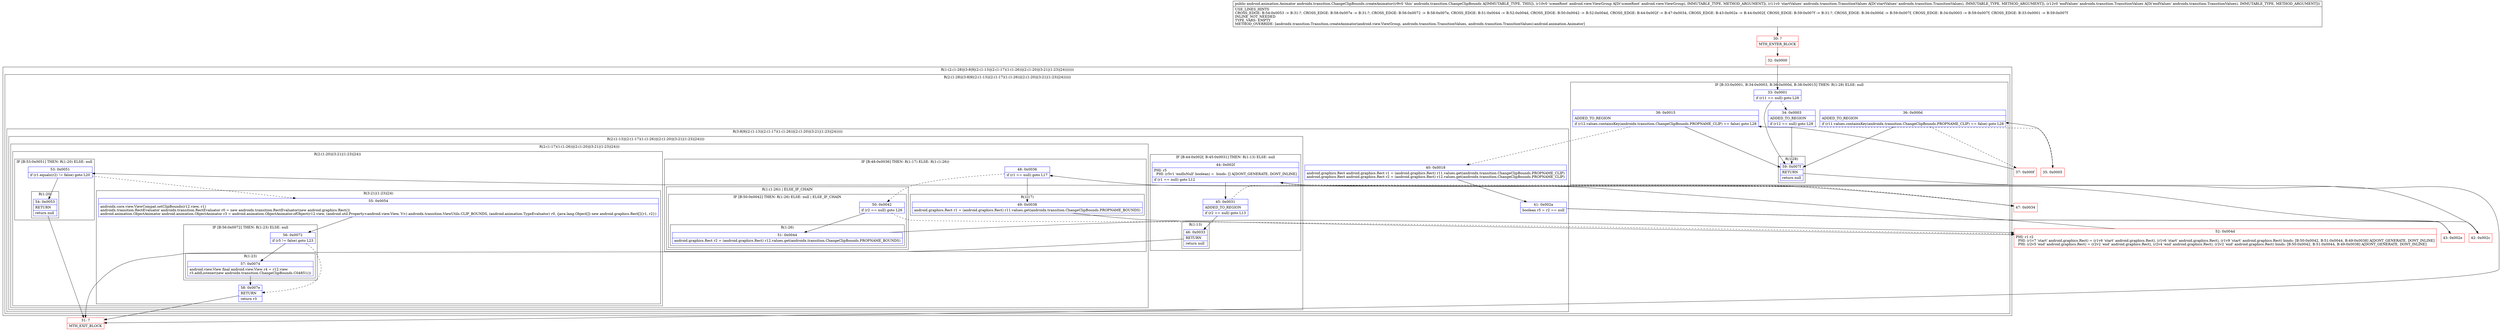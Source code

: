 digraph "CFG forandroidx.transition.ChangeClipBounds.createAnimator(Landroid\/view\/ViewGroup;Landroidx\/transition\/TransitionValues;Landroidx\/transition\/TransitionValues;)Landroid\/animation\/Animator;" {
subgraph cluster_Region_1826359635 {
label = "R(1:(2:(1:28)|(3:8|9|(2:(1:13)|(2:(1:17)(1:(1:26))|(2:(1:20)|(3:21|(1:23)|24)))))))";
node [shape=record,color=blue];
subgraph cluster_Region_1039573604 {
label = "R(2:(1:28)|(3:8|9|(2:(1:13)|(2:(1:17)(1:(1:26))|(2:(1:20)|(3:21|(1:23)|24))))))";
node [shape=record,color=blue];
subgraph cluster_IfRegion_1262778021 {
label = "IF [B:33:0x0001, B:34:0x0003, B:36:0x000d, B:38:0x0015] THEN: R(1:28) ELSE: null";
node [shape=record,color=blue];
Node_33 [shape=record,label="{33\:\ 0x0001|if (r11 == null) goto L28\l}"];
Node_34 [shape=record,label="{34\:\ 0x0003|ADDED_TO_REGION\l|if (r12 == null) goto L28\l}"];
Node_36 [shape=record,label="{36\:\ 0x000d|ADDED_TO_REGION\l|if (r11.values.containsKey(androidx.transition.ChangeClipBounds.PROPNAME_CLIP) == false) goto L28\l}"];
Node_38 [shape=record,label="{38\:\ 0x0015|ADDED_TO_REGION\l|if (r12.values.containsKey(androidx.transition.ChangeClipBounds.PROPNAME_CLIP) == false) goto L28\l}"];
subgraph cluster_Region_429363343 {
label = "R(1:28)";
node [shape=record,color=blue];
Node_59 [shape=record,label="{59\:\ 0x007f|RETURN\l|return null\l}"];
}
}
subgraph cluster_Region_1587208325 {
label = "R(3:8|9|(2:(1:13)|(2:(1:17)(1:(1:26))|(2:(1:20)|(3:21|(1:23)|24)))))";
node [shape=record,color=blue];
Node_40 [shape=record,label="{40\:\ 0x0018|android.graphics.Rect android.graphics.Rect r1 = (android.graphics.Rect) r11.values.get(androidx.transition.ChangeClipBounds.PROPNAME_CLIP)\landroid.graphics.Rect android.graphics.Rect r2 = (android.graphics.Rect) r12.values.get(androidx.transition.ChangeClipBounds.PROPNAME_CLIP)\l}"];
Node_41 [shape=record,label="{41\:\ 0x002a|boolean r5 = r2 == null\l}"];
subgraph cluster_Region_361596031 {
label = "R(2:(1:13)|(2:(1:17)(1:(1:26))|(2:(1:20)|(3:21|(1:23)|24))))";
node [shape=record,color=blue];
subgraph cluster_IfRegion_1161496952 {
label = "IF [B:44:0x002f, B:45:0x0031] THEN: R(1:13) ELSE: null";
node [shape=record,color=blue];
Node_44 [shape=record,label="{44\:\ 0x002f|PHI: r5 \l  PHI: (r5v1 'endIsNull' boolean) =  binds: [] A[DONT_GENERATE, DONT_INLINE]\l|if (r1 == null) goto L12\l}"];
Node_45 [shape=record,label="{45\:\ 0x0031|ADDED_TO_REGION\l|if (r2 == null) goto L13\l}"];
subgraph cluster_Region_492888360 {
label = "R(1:13)";
node [shape=record,color=blue];
Node_46 [shape=record,label="{46\:\ 0x0033|RETURN\l|return null\l}"];
}
}
subgraph cluster_Region_1970883967 {
label = "R(2:(1:17)(1:(1:26))|(2:(1:20)|(3:21|(1:23)|24)))";
node [shape=record,color=blue];
subgraph cluster_IfRegion_2003412750 {
label = "IF [B:48:0x0036] THEN: R(1:17) ELSE: R(1:(1:26))";
node [shape=record,color=blue];
Node_48 [shape=record,label="{48\:\ 0x0036|if (r1 == null) goto L17\l}"];
subgraph cluster_Region_690147137 {
label = "R(1:17)";
node [shape=record,color=blue];
Node_49 [shape=record,label="{49\:\ 0x0038|android.graphics.Rect r1 = (android.graphics.Rect) r11.values.get(androidx.transition.ChangeClipBounds.PROPNAME_BOUNDS)\l}"];
}
subgraph cluster_Region_1347397815 {
label = "R(1:(1:26)) | ELSE_IF_CHAIN\l";
node [shape=record,color=blue];
subgraph cluster_IfRegion_1713328946 {
label = "IF [B:50:0x0042] THEN: R(1:26) ELSE: null | ELSE_IF_CHAIN\l";
node [shape=record,color=blue];
Node_50 [shape=record,label="{50\:\ 0x0042|if (r2 == null) goto L26\l}"];
subgraph cluster_Region_1551158885 {
label = "R(1:26)";
node [shape=record,color=blue];
Node_51 [shape=record,label="{51\:\ 0x0044|android.graphics.Rect r2 = (android.graphics.Rect) r12.values.get(androidx.transition.ChangeClipBounds.PROPNAME_BOUNDS)\l}"];
}
}
}
}
subgraph cluster_Region_697852093 {
label = "R(2:(1:20)|(3:21|(1:23)|24))";
node [shape=record,color=blue];
subgraph cluster_IfRegion_2130640814 {
label = "IF [B:53:0x0051] THEN: R(1:20) ELSE: null";
node [shape=record,color=blue];
Node_53 [shape=record,label="{53\:\ 0x0051|if (r1.equals(r2) != false) goto L20\l}"];
subgraph cluster_Region_871087367 {
label = "R(1:20)";
node [shape=record,color=blue];
Node_54 [shape=record,label="{54\:\ 0x0053|RETURN\l|return null\l}"];
}
}
subgraph cluster_Region_1092186103 {
label = "R(3:21|(1:23)|24)";
node [shape=record,color=blue];
Node_55 [shape=record,label="{55\:\ 0x0054|androidx.core.view.ViewCompat.setClipBounds(r12.view, r1)\landroidx.transition.RectEvaluator androidx.transition.RectEvaluator r0 = new androidx.transition.RectEvaluator(new android.graphics.Rect())\landroid.animation.ObjectAnimator android.animation.ObjectAnimator r3 = android.animation.ObjectAnimator.ofObject(r12.view, (android.util.Property\<android.view.View, V\>) androidx.transition.ViewUtils.CLIP_BOUNDS, (android.animation.TypeEvaluator) r0, (java.lang.Object[]) new android.graphics.Rect[]\{r1, r2\})\l}"];
subgraph cluster_IfRegion_1872085968 {
label = "IF [B:56:0x0072] THEN: R(1:23) ELSE: null";
node [shape=record,color=blue];
Node_56 [shape=record,label="{56\:\ 0x0072|if (r5 != false) goto L23\l}"];
subgraph cluster_Region_1710849794 {
label = "R(1:23)";
node [shape=record,color=blue];
Node_57 [shape=record,label="{57\:\ 0x0074|android.view.View final android.view.View r4 = r12.view\lr3.addListener(new androidx.transition.ChangeClipBounds.C04851())\l}"];
}
}
Node_58 [shape=record,label="{58\:\ 0x007e|RETURN\l|return r3\l}"];
}
}
}
}
}
}
}
Node_30 [shape=record,color=red,label="{30\:\ ?|MTH_ENTER_BLOCK\l}"];
Node_32 [shape=record,color=red,label="{32\:\ 0x0000}"];
Node_35 [shape=record,color=red,label="{35\:\ 0x0005}"];
Node_37 [shape=record,color=red,label="{37\:\ 0x000f}"];
Node_42 [shape=record,color=red,label="{42\:\ 0x002c}"];
Node_31 [shape=record,color=red,label="{31\:\ ?|MTH_EXIT_BLOCK\l}"];
Node_47 [shape=record,color=red,label="{47\:\ 0x0034}"];
Node_52 [shape=record,color=red,label="{52\:\ 0x004d|PHI: r1 r2 \l  PHI: (r1v7 'start' android.graphics.Rect) = (r1v6 'start' android.graphics.Rect), (r1v6 'start' android.graphics.Rect), (r1v9 'start' android.graphics.Rect) binds: [B:50:0x0042, B:51:0x0044, B:49:0x0038] A[DONT_GENERATE, DONT_INLINE]\l  PHI: (r2v5 'end' android.graphics.Rect) = (r2v2 'end' android.graphics.Rect), (r2v4 'end' android.graphics.Rect), (r2v2 'end' android.graphics.Rect) binds: [B:50:0x0042, B:51:0x0044, B:49:0x0038] A[DONT_GENERATE, DONT_INLINE]\l}"];
Node_43 [shape=record,color=red,label="{43\:\ 0x002e}"];
MethodNode[shape=record,label="{public android.animation.Animator androidx.transition.ChangeClipBounds.createAnimator((r9v0 'this' androidx.transition.ChangeClipBounds A[IMMUTABLE_TYPE, THIS]), (r10v0 'sceneRoot' android.view.ViewGroup A[D('sceneRoot' android.view.ViewGroup), IMMUTABLE_TYPE, METHOD_ARGUMENT]), (r11v0 'startValues' androidx.transition.TransitionValues A[D('startValues' androidx.transition.TransitionValues), IMMUTABLE_TYPE, METHOD_ARGUMENT]), (r12v0 'endValues' androidx.transition.TransitionValues A[D('endValues' androidx.transition.TransitionValues), IMMUTABLE_TYPE, METHOD_ARGUMENT]))  | USE_LINES_HINTS\lCROSS_EDGE: B:54:0x0053 \-\> B:31:?, CROSS_EDGE: B:58:0x007e \-\> B:31:?, CROSS_EDGE: B:56:0x0072 \-\> B:58:0x007e, CROSS_EDGE: B:51:0x0044 \-\> B:52:0x004d, CROSS_EDGE: B:50:0x0042 \-\> B:52:0x004d, CROSS_EDGE: B:44:0x002f \-\> B:47:0x0034, CROSS_EDGE: B:43:0x002e \-\> B:44:0x002f, CROSS_EDGE: B:59:0x007f \-\> B:31:?, CROSS_EDGE: B:36:0x000d \-\> B:59:0x007f, CROSS_EDGE: B:34:0x0003 \-\> B:59:0x007f, CROSS_EDGE: B:33:0x0001 \-\> B:59:0x007f\lINLINE_NOT_NEEDED\lTYPE_VARS: EMPTY\lMETHOD_OVERRIDE: [androidx.transition.Transition.createAnimator(android.view.ViewGroup, androidx.transition.TransitionValues, androidx.transition.TransitionValues):android.animation.Animator]\l}"];
MethodNode -> Node_30;Node_33 -> Node_34[style=dashed];
Node_33 -> Node_59;
Node_34 -> Node_35[style=dashed];
Node_34 -> Node_59;
Node_36 -> Node_37[style=dashed];
Node_36 -> Node_59;
Node_38 -> Node_40[style=dashed];
Node_38 -> Node_59;
Node_59 -> Node_31;
Node_40 -> Node_41;
Node_41 -> Node_42;
Node_41 -> Node_43;
Node_44 -> Node_45;
Node_44 -> Node_47[style=dashed];
Node_45 -> Node_46;
Node_45 -> Node_47[style=dashed];
Node_46 -> Node_31;
Node_48 -> Node_49;
Node_48 -> Node_50[style=dashed];
Node_49 -> Node_52;
Node_50 -> Node_51;
Node_50 -> Node_52[style=dashed];
Node_51 -> Node_52;
Node_53 -> Node_54;
Node_53 -> Node_55[style=dashed];
Node_54 -> Node_31;
Node_55 -> Node_56;
Node_56 -> Node_57;
Node_56 -> Node_58[style=dashed];
Node_57 -> Node_58;
Node_58 -> Node_31;
Node_30 -> Node_32;
Node_32 -> Node_33;
Node_35 -> Node_36;
Node_37 -> Node_38;
Node_42 -> Node_44;
Node_47 -> Node_48;
Node_52 -> Node_53;
Node_43 -> Node_44;
}

